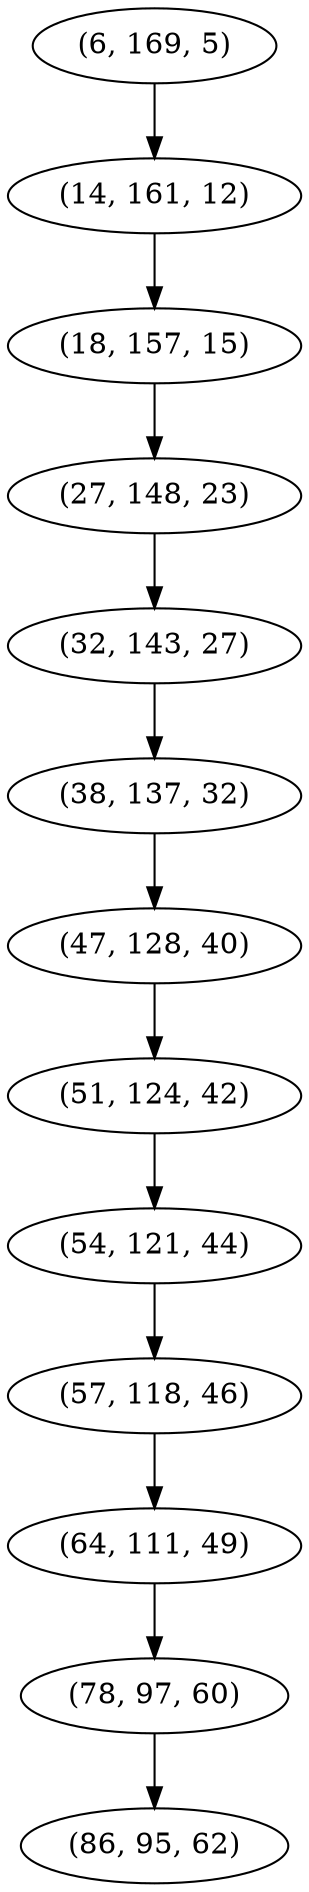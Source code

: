 digraph tree {
    "(6, 169, 5)";
    "(14, 161, 12)";
    "(18, 157, 15)";
    "(27, 148, 23)";
    "(32, 143, 27)";
    "(38, 137, 32)";
    "(47, 128, 40)";
    "(51, 124, 42)";
    "(54, 121, 44)";
    "(57, 118, 46)";
    "(64, 111, 49)";
    "(78, 97, 60)";
    "(86, 95, 62)";
    "(6, 169, 5)" -> "(14, 161, 12)";
    "(14, 161, 12)" -> "(18, 157, 15)";
    "(18, 157, 15)" -> "(27, 148, 23)";
    "(27, 148, 23)" -> "(32, 143, 27)";
    "(32, 143, 27)" -> "(38, 137, 32)";
    "(38, 137, 32)" -> "(47, 128, 40)";
    "(47, 128, 40)" -> "(51, 124, 42)";
    "(51, 124, 42)" -> "(54, 121, 44)";
    "(54, 121, 44)" -> "(57, 118, 46)";
    "(57, 118, 46)" -> "(64, 111, 49)";
    "(64, 111, 49)" -> "(78, 97, 60)";
    "(78, 97, 60)" -> "(86, 95, 62)";
}
